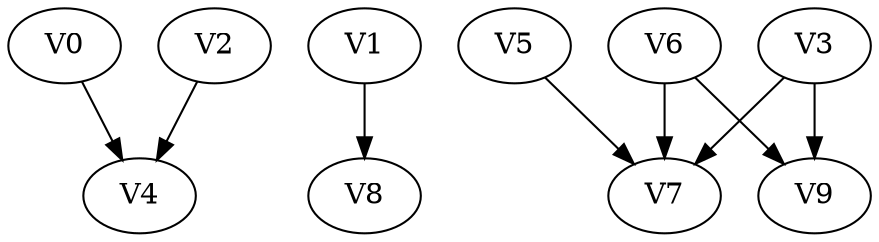 strict digraph my_dotgraph {
concentrate=True;
V0;
V1;
V2;
V3;
V4;
V5;
V6;
V7;
V8;
V9;
V0 -> V4;
V1 -> V8;
V2 -> V4;
V3 -> V7;
V3 -> V9;
V5 -> V7;
V6 -> V7;
V6 -> V9;
V8 
}